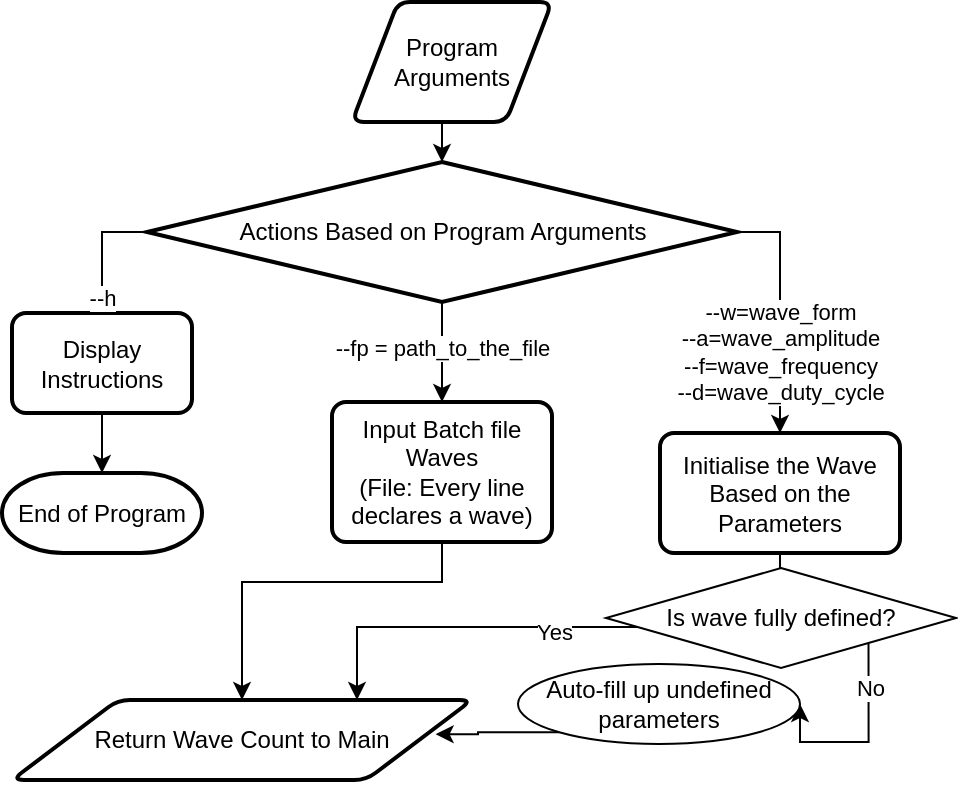 <mxfile version="15.8.2" type="github">
  <diagram id="DN2LglZzHcZhdb8wmJYU" name="Page-1">
    <mxGraphModel dx="1146" dy="526" grid="1" gridSize="10" guides="1" tooltips="1" connect="1" arrows="1" fold="1" page="1" pageScale="1" pageWidth="827" pageHeight="1169" math="0" shadow="0">
      <root>
        <mxCell id="0" />
        <mxCell id="1" parent="0" />
        <mxCell id="abK9-RNhzucmv1NQsEdF-14" style="edgeStyle=orthogonalEdgeStyle;rounded=0;orthogonalLoop=1;jettySize=auto;html=1;exitX=0.5;exitY=1;exitDx=0;exitDy=0;entryX=0.5;entryY=0;entryDx=0;entryDy=0;entryPerimeter=0;" parent="1" source="abK9-RNhzucmv1NQsEdF-3" target="abK9-RNhzucmv1NQsEdF-7" edge="1">
          <mxGeometry relative="1" as="geometry" />
        </mxCell>
        <mxCell id="abK9-RNhzucmv1NQsEdF-3" value="Program Arguments" style="shape=parallelogram;html=1;strokeWidth=2;perimeter=parallelogramPerimeter;whiteSpace=wrap;rounded=1;arcSize=12;size=0.23;" parent="1" vertex="1">
          <mxGeometry x="260" y="30" width="100" height="60" as="geometry" />
        </mxCell>
        <mxCell id="abK9-RNhzucmv1NQsEdF-16" style="edgeStyle=orthogonalEdgeStyle;rounded=0;orthogonalLoop=1;jettySize=auto;html=1;exitX=0.5;exitY=1;exitDx=0;exitDy=0;entryX=0.5;entryY=0;entryDx=0;entryDy=0;entryPerimeter=0;" parent="1" source="abK9-RNhzucmv1NQsEdF-4" target="abK9-RNhzucmv1NQsEdF-15" edge="1">
          <mxGeometry relative="1" as="geometry" />
        </mxCell>
        <mxCell id="abK9-RNhzucmv1NQsEdF-4" value="Display Instructions" style="rounded=1;whiteSpace=wrap;html=1;absoluteArcSize=1;arcSize=14;strokeWidth=2;" parent="1" vertex="1">
          <mxGeometry x="90" y="185.5" width="90" height="50" as="geometry" />
        </mxCell>
        <mxCell id="abK9-RNhzucmv1NQsEdF-18" style="edgeStyle=orthogonalEdgeStyle;rounded=0;orthogonalLoop=1;jettySize=auto;html=1;exitX=0.5;exitY=1;exitDx=0;exitDy=0;entryX=0.5;entryY=0;entryDx=0;entryDy=0;" parent="1" source="abK9-RNhzucmv1NQsEdF-5" target="abK9-RNhzucmv1NQsEdF-17" edge="1">
          <mxGeometry relative="1" as="geometry">
            <Array as="points">
              <mxPoint x="305" y="320" />
              <mxPoint x="205" y="320" />
            </Array>
          </mxGeometry>
        </mxCell>
        <mxCell id="abK9-RNhzucmv1NQsEdF-5" value="Input Batch file Waves &lt;br&gt;(File: Every line declares a wave)" style="rounded=1;whiteSpace=wrap;html=1;absoluteArcSize=1;arcSize=14;strokeWidth=2;" parent="1" vertex="1">
          <mxGeometry x="250" y="230" width="110" height="70" as="geometry" />
        </mxCell>
        <mxCell id="wyxHeaVbBhEu2jxiolBO-11" value="" style="edgeStyle=orthogonalEdgeStyle;rounded=0;orthogonalLoop=1;jettySize=auto;html=1;entryX=0.5;entryY=0;entryDx=0;entryDy=0;" edge="1" parent="1" source="abK9-RNhzucmv1NQsEdF-6" target="wyxHeaVbBhEu2jxiolBO-7">
          <mxGeometry relative="1" as="geometry" />
        </mxCell>
        <mxCell id="abK9-RNhzucmv1NQsEdF-6" value="Initialise the Wave Based on the Parameters" style="rounded=1;whiteSpace=wrap;html=1;absoluteArcSize=1;arcSize=14;strokeWidth=2;" parent="1" vertex="1">
          <mxGeometry x="414" y="245.5" width="120" height="60" as="geometry" />
        </mxCell>
        <mxCell id="abK9-RNhzucmv1NQsEdF-8" style="edgeStyle=orthogonalEdgeStyle;rounded=0;orthogonalLoop=1;jettySize=auto;html=1;exitX=0;exitY=0.5;exitDx=0;exitDy=0;exitPerimeter=0;entryX=0.5;entryY=0;entryDx=0;entryDy=0;" parent="1" source="abK9-RNhzucmv1NQsEdF-7" target="abK9-RNhzucmv1NQsEdF-4" edge="1">
          <mxGeometry relative="1" as="geometry" />
        </mxCell>
        <mxCell id="abK9-RNhzucmv1NQsEdF-11" value="--h" style="edgeLabel;html=1;align=center;verticalAlign=middle;resizable=0;points=[];" parent="abK9-RNhzucmv1NQsEdF-8" vertex="1" connectable="0">
          <mxGeometry x="0.01" y="-3" relative="1" as="geometry">
            <mxPoint x="3" y="23" as="offset" />
          </mxGeometry>
        </mxCell>
        <mxCell id="abK9-RNhzucmv1NQsEdF-9" style="edgeStyle=orthogonalEdgeStyle;rounded=0;orthogonalLoop=1;jettySize=auto;html=1;exitX=0.5;exitY=1;exitDx=0;exitDy=0;exitPerimeter=0;entryX=0.5;entryY=0;entryDx=0;entryDy=0;" parent="1" source="abK9-RNhzucmv1NQsEdF-7" target="abK9-RNhzucmv1NQsEdF-5" edge="1">
          <mxGeometry relative="1" as="geometry" />
        </mxCell>
        <mxCell id="abK9-RNhzucmv1NQsEdF-12" value="--fp = path_to_the_file" style="edgeLabel;html=1;align=center;verticalAlign=middle;resizable=0;points=[];" parent="abK9-RNhzucmv1NQsEdF-9" vertex="1" connectable="0">
          <mxGeometry x="-0.178" relative="1" as="geometry">
            <mxPoint y="2" as="offset" />
          </mxGeometry>
        </mxCell>
        <mxCell id="abK9-RNhzucmv1NQsEdF-10" style="edgeStyle=orthogonalEdgeStyle;rounded=0;orthogonalLoop=1;jettySize=auto;html=1;exitX=1;exitY=0.5;exitDx=0;exitDy=0;exitPerimeter=0;entryX=0.5;entryY=0;entryDx=0;entryDy=0;" parent="1" source="abK9-RNhzucmv1NQsEdF-7" target="abK9-RNhzucmv1NQsEdF-6" edge="1">
          <mxGeometry relative="1" as="geometry" />
        </mxCell>
        <mxCell id="abK9-RNhzucmv1NQsEdF-13" value="--w=wave_form&lt;br&gt;--a=wave_amplitude&lt;br&gt;--f=wave_frequency&lt;br&gt;--d=wave_duty_cycle" style="edgeLabel;html=1;align=center;verticalAlign=middle;resizable=0;points=[];" parent="abK9-RNhzucmv1NQsEdF-10" vertex="1" connectable="0">
          <mxGeometry x="0.154" y="-1" relative="1" as="geometry">
            <mxPoint x="1" y="11" as="offset" />
          </mxGeometry>
        </mxCell>
        <mxCell id="abK9-RNhzucmv1NQsEdF-7" value="Actions Based on Program Arguments" style="strokeWidth=2;html=1;shape=mxgraph.flowchart.decision;whiteSpace=wrap;" parent="1" vertex="1">
          <mxGeometry x="157.5" y="110" width="295" height="70" as="geometry" />
        </mxCell>
        <mxCell id="abK9-RNhzucmv1NQsEdF-15" value="End of Program" style="strokeWidth=2;html=1;shape=mxgraph.flowchart.terminator;whiteSpace=wrap;" parent="1" vertex="1">
          <mxGeometry x="85" y="265.5" width="100" height="40" as="geometry" />
        </mxCell>
        <mxCell id="abK9-RNhzucmv1NQsEdF-17" value="Return Wave Count to Main" style="shape=parallelogram;html=1;strokeWidth=2;perimeter=parallelogramPerimeter;whiteSpace=wrap;rounded=1;arcSize=12;size=0.23;" parent="1" vertex="1">
          <mxGeometry x="90" y="379" width="230" height="40" as="geometry" />
        </mxCell>
        <mxCell id="wyxHeaVbBhEu2jxiolBO-4" style="edgeStyle=orthogonalEdgeStyle;rounded=0;orthogonalLoop=1;jettySize=auto;html=1;exitX=0.13;exitY=0.59;exitDx=0;exitDy=0;entryX=0.75;entryY=0;entryDx=0;entryDy=0;startArrow=none;exitPerimeter=0;" edge="1" parent="1" source="wyxHeaVbBhEu2jxiolBO-7" target="abK9-RNhzucmv1NQsEdF-17">
          <mxGeometry relative="1" as="geometry">
            <mxPoint x="422.5" y="301" as="sourcePoint" />
            <mxPoint x="422.48" y="449.52" as="targetPoint" />
          </mxGeometry>
        </mxCell>
        <mxCell id="wyxHeaVbBhEu2jxiolBO-5" value="Yes" style="edgeLabel;html=1;align=center;verticalAlign=middle;resizable=0;points=[];" vertex="1" connectable="0" parent="wyxHeaVbBhEu2jxiolBO-4">
          <mxGeometry x="-0.364" y="-4" relative="1" as="geometry">
            <mxPoint x="9" y="6" as="offset" />
          </mxGeometry>
        </mxCell>
        <mxCell id="wyxHeaVbBhEu2jxiolBO-6" style="edgeStyle=orthogonalEdgeStyle;rounded=0;orthogonalLoop=1;jettySize=auto;html=1;exitX=1;exitY=1;exitDx=0;exitDy=0;entryX=1;entryY=0.5;entryDx=0;entryDy=0;" edge="1" parent="1" source="wyxHeaVbBhEu2jxiolBO-7" target="wyxHeaVbBhEu2jxiolBO-9">
          <mxGeometry relative="1" as="geometry">
            <Array as="points">
              <mxPoint x="518" y="400" />
              <mxPoint x="484" y="400" />
            </Array>
          </mxGeometry>
        </mxCell>
        <mxCell id="wyxHeaVbBhEu2jxiolBO-7" value="Is wave fully defined?" style="rhombus;whiteSpace=wrap;html=1;" vertex="1" parent="1">
          <mxGeometry x="387" y="313" width="175" height="50" as="geometry" />
        </mxCell>
        <mxCell id="wyxHeaVbBhEu2jxiolBO-8" style="edgeStyle=orthogonalEdgeStyle;rounded=0;orthogonalLoop=1;jettySize=auto;html=1;exitX=0;exitY=1;exitDx=0;exitDy=0;entryX=0.921;entryY=0.428;entryDx=0;entryDy=0;entryPerimeter=0;" edge="1" parent="1" source="wyxHeaVbBhEu2jxiolBO-9" target="abK9-RNhzucmv1NQsEdF-17">
          <mxGeometry relative="1" as="geometry">
            <mxPoint x="470" y="419" as="targetPoint" />
          </mxGeometry>
        </mxCell>
        <mxCell id="wyxHeaVbBhEu2jxiolBO-9" value="Auto-fill up undefined parameters" style="ellipse;whiteSpace=wrap;html=1;" vertex="1" parent="1">
          <mxGeometry x="343" y="361" width="141" height="40" as="geometry" />
        </mxCell>
        <mxCell id="wyxHeaVbBhEu2jxiolBO-10" value="No" style="edgeLabel;html=1;align=center;verticalAlign=middle;resizable=0;points=[];" vertex="1" connectable="0" parent="1">
          <mxGeometry x="414.005" y="430.004" as="geometry">
            <mxPoint x="105" y="-57" as="offset" />
          </mxGeometry>
        </mxCell>
      </root>
    </mxGraphModel>
  </diagram>
</mxfile>
